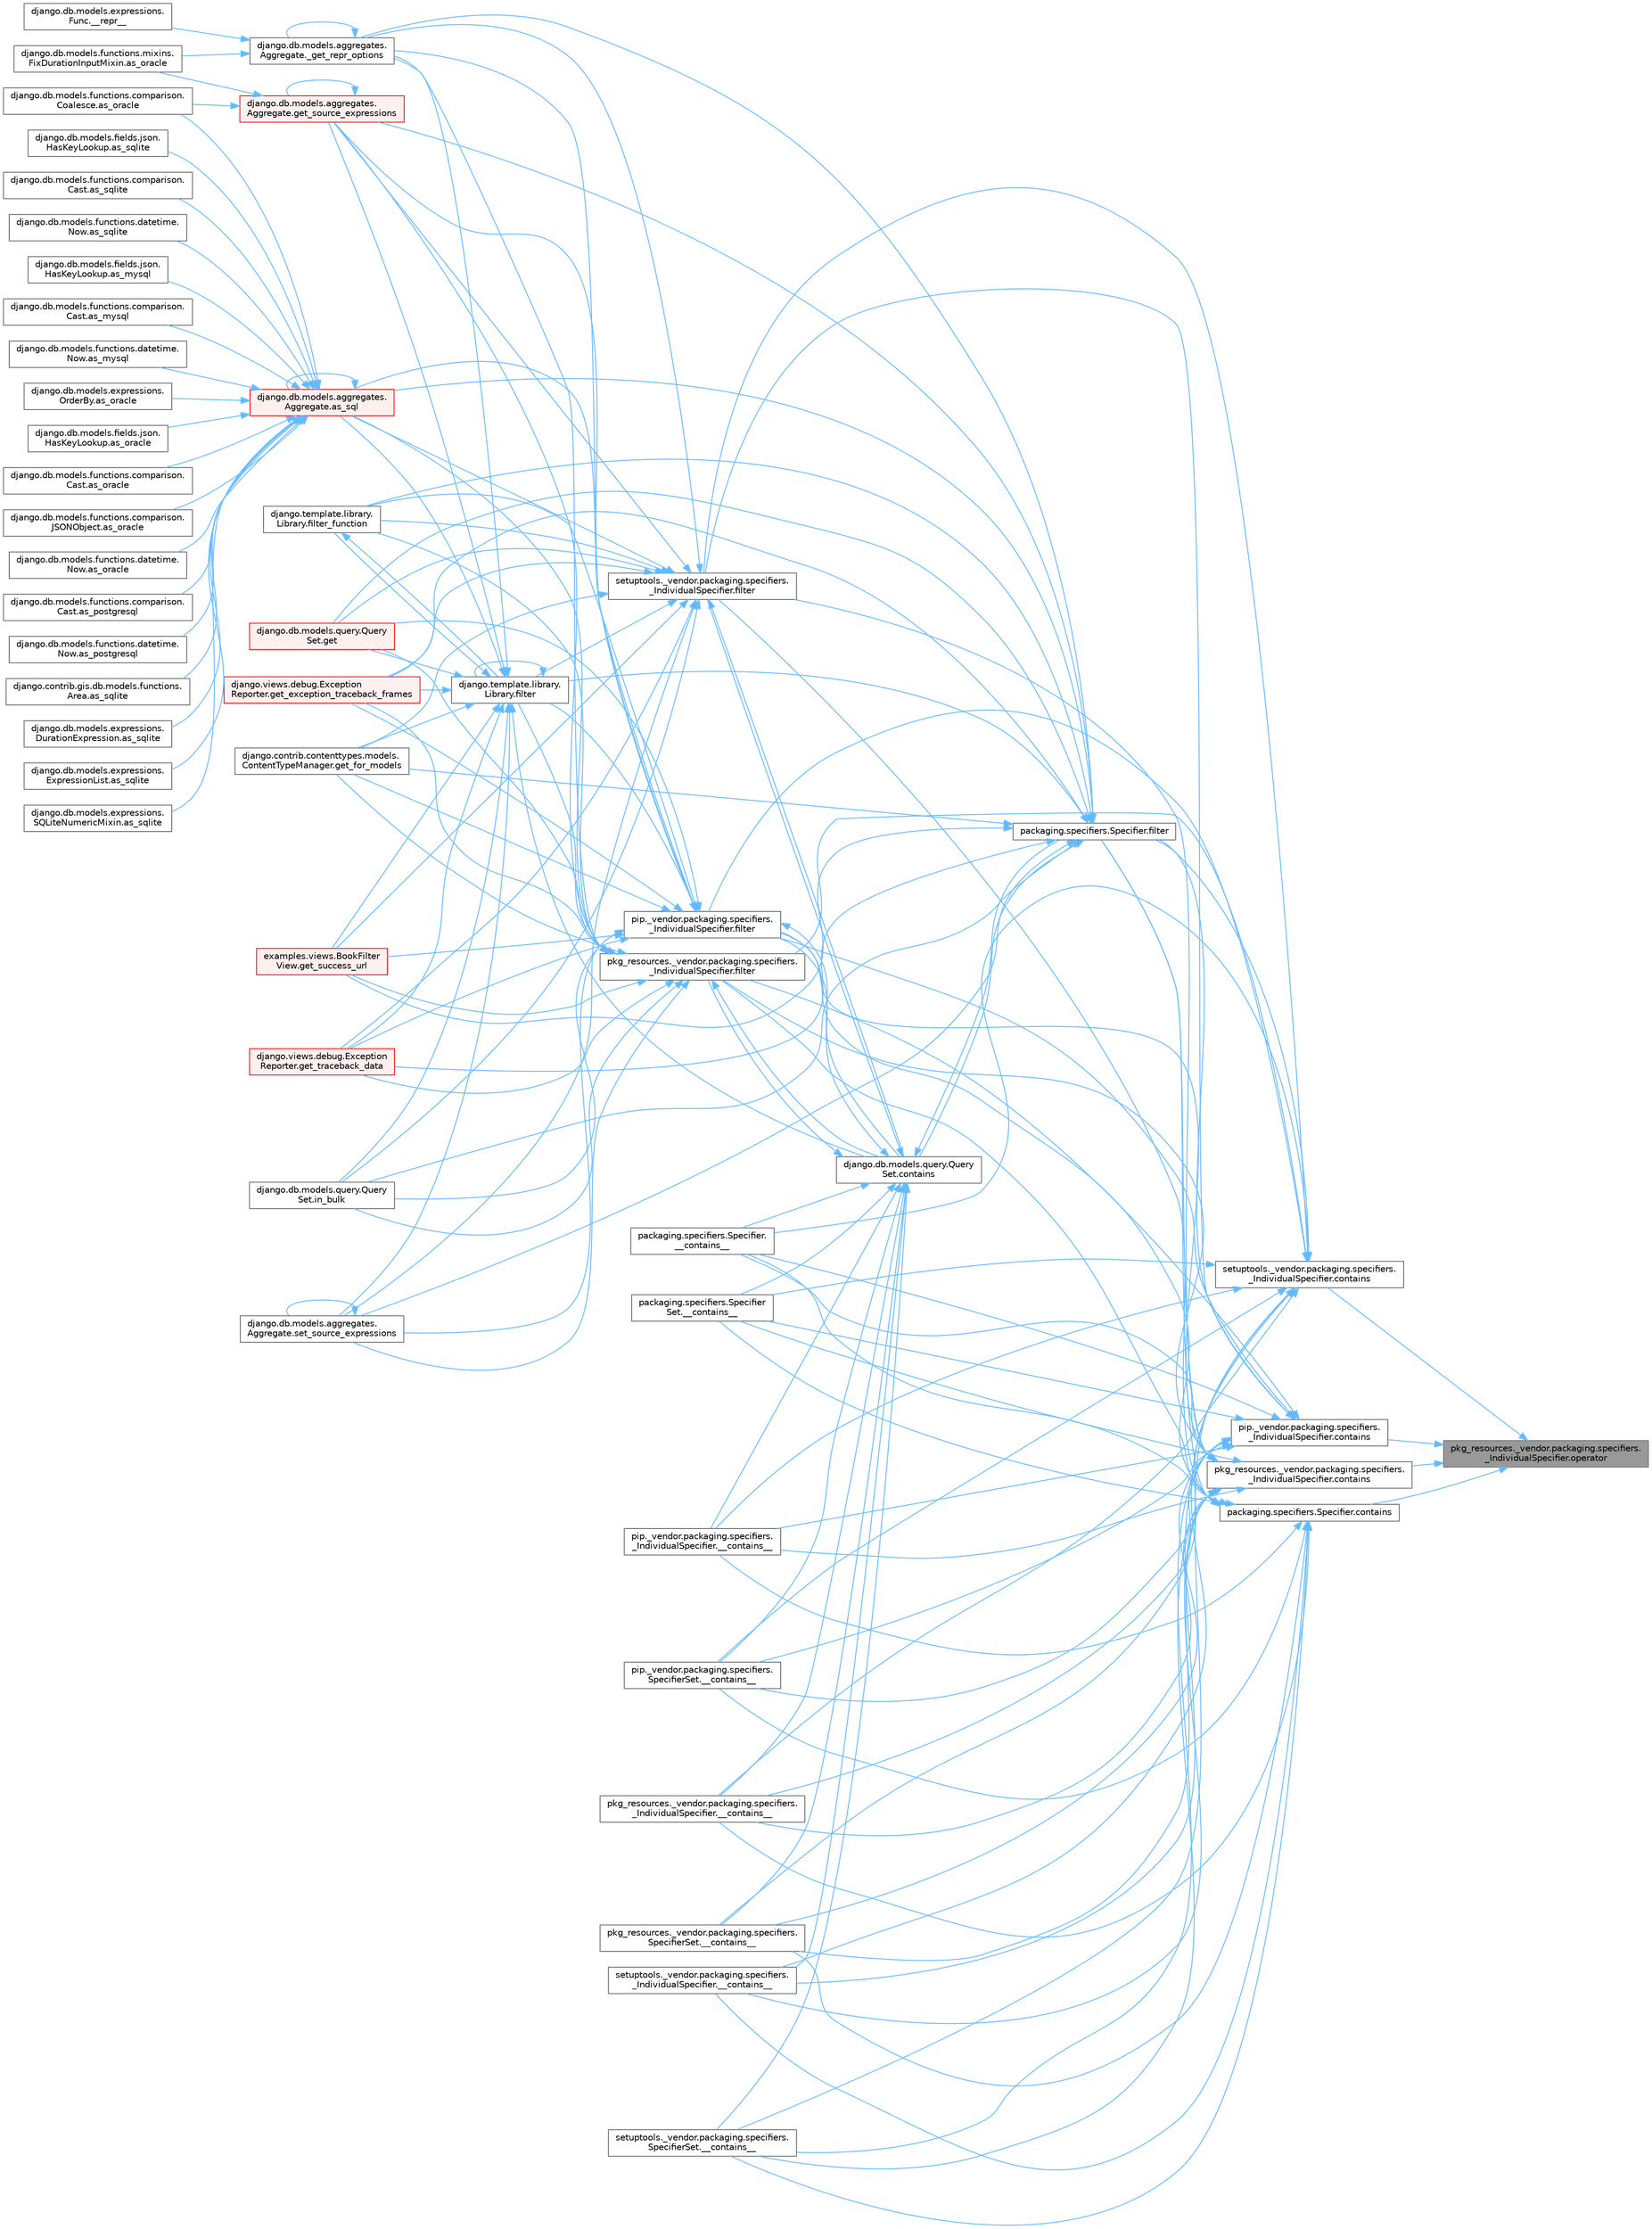 digraph "pkg_resources._vendor.packaging.specifiers._IndividualSpecifier.operator"
{
 // LATEX_PDF_SIZE
  bgcolor="transparent";
  edge [fontname=Helvetica,fontsize=10,labelfontname=Helvetica,labelfontsize=10];
  node [fontname=Helvetica,fontsize=10,shape=box,height=0.2,width=0.4];
  rankdir="RL";
  Node1 [id="Node000001",label="pkg_resources._vendor.packaging.specifiers.\l_IndividualSpecifier.operator",height=0.2,width=0.4,color="gray40", fillcolor="grey60", style="filled", fontcolor="black",tooltip=" "];
  Node1 -> Node2 [id="edge1_Node000001_Node000002",dir="back",color="steelblue1",style="solid",tooltip=" "];
  Node2 [id="Node000002",label="packaging.specifiers.Specifier.contains",height=0.2,width=0.4,color="grey40", fillcolor="white", style="filled",URL="$classpackaging_1_1specifiers_1_1_specifier.html#a782f94ca4b4d15bd461fd4c7a1c64ea1",tooltip=" "];
  Node2 -> Node3 [id="edge2_Node000002_Node000003",dir="back",color="steelblue1",style="solid",tooltip=" "];
  Node3 [id="Node000003",label="packaging.specifiers.Specifier.\l__contains__",height=0.2,width=0.4,color="grey40", fillcolor="white", style="filled",URL="$classpackaging_1_1specifiers_1_1_specifier.html#adc6d0f14bb1eff89499eea42047f3ba1",tooltip=" "];
  Node2 -> Node4 [id="edge3_Node000002_Node000004",dir="back",color="steelblue1",style="solid",tooltip=" "];
  Node4 [id="Node000004",label="packaging.specifiers.Specifier\lSet.__contains__",height=0.2,width=0.4,color="grey40", fillcolor="white", style="filled",URL="$classpackaging_1_1specifiers_1_1_specifier_set.html#afe431232e3df02a4ebec8ed882319eb4",tooltip=" "];
  Node2 -> Node5 [id="edge4_Node000002_Node000005",dir="back",color="steelblue1",style="solid",tooltip=" "];
  Node5 [id="Node000005",label="pip._vendor.packaging.specifiers.\l_IndividualSpecifier.__contains__",height=0.2,width=0.4,color="grey40", fillcolor="white", style="filled",URL="$classpip_1_1__vendor_1_1packaging_1_1specifiers_1_1___individual_specifier.html#a838b430af2f5ab5d2241a7c0bdd0e99e",tooltip=" "];
  Node2 -> Node6 [id="edge5_Node000002_Node000006",dir="back",color="steelblue1",style="solid",tooltip=" "];
  Node6 [id="Node000006",label="pip._vendor.packaging.specifiers.\lSpecifierSet.__contains__",height=0.2,width=0.4,color="grey40", fillcolor="white", style="filled",URL="$classpip_1_1__vendor_1_1packaging_1_1specifiers_1_1_specifier_set.html#a6129bfedcd20834661d4883f7fbaed86",tooltip=" "];
  Node2 -> Node7 [id="edge6_Node000002_Node000007",dir="back",color="steelblue1",style="solid",tooltip=" "];
  Node7 [id="Node000007",label="pkg_resources._vendor.packaging.specifiers.\l_IndividualSpecifier.__contains__",height=0.2,width=0.4,color="grey40", fillcolor="white", style="filled",URL="$classpkg__resources_1_1__vendor_1_1packaging_1_1specifiers_1_1___individual_specifier.html#a2370a23a1faa6987b992d9e69069aa6b",tooltip=" "];
  Node2 -> Node8 [id="edge7_Node000002_Node000008",dir="back",color="steelblue1",style="solid",tooltip=" "];
  Node8 [id="Node000008",label="pkg_resources._vendor.packaging.specifiers.\lSpecifierSet.__contains__",height=0.2,width=0.4,color="grey40", fillcolor="white", style="filled",URL="$classpkg__resources_1_1__vendor_1_1packaging_1_1specifiers_1_1_specifier_set.html#aad5022ca5dea895ec350e338ba308529",tooltip=" "];
  Node2 -> Node9 [id="edge8_Node000002_Node000009",dir="back",color="steelblue1",style="solid",tooltip=" "];
  Node9 [id="Node000009",label="setuptools._vendor.packaging.specifiers.\l_IndividualSpecifier.__contains__",height=0.2,width=0.4,color="grey40", fillcolor="white", style="filled",URL="$classsetuptools_1_1__vendor_1_1packaging_1_1specifiers_1_1___individual_specifier.html#aff90cdb7b48e1e261461d10f6bbe8c5e",tooltip=" "];
  Node2 -> Node10 [id="edge9_Node000002_Node000010",dir="back",color="steelblue1",style="solid",tooltip=" "];
  Node10 [id="Node000010",label="setuptools._vendor.packaging.specifiers.\lSpecifierSet.__contains__",height=0.2,width=0.4,color="grey40", fillcolor="white", style="filled",URL="$classsetuptools_1_1__vendor_1_1packaging_1_1specifiers_1_1_specifier_set.html#a44a6f0f6a924c5c4fb150fff13c089c6",tooltip=" "];
  Node2 -> Node11 [id="edge10_Node000002_Node000011",dir="back",color="steelblue1",style="solid",tooltip=" "];
  Node11 [id="Node000011",label="packaging.specifiers.Specifier.filter",height=0.2,width=0.4,color="grey40", fillcolor="white", style="filled",URL="$classpackaging_1_1specifiers_1_1_specifier.html#a22d9e14c5343d89e742b098b6d7997f7",tooltip=" "];
  Node11 -> Node12 [id="edge11_Node000011_Node000012",dir="back",color="steelblue1",style="solid",tooltip=" "];
  Node12 [id="Node000012",label="django.db.models.aggregates.\lAggregate._get_repr_options",height=0.2,width=0.4,color="grey40", fillcolor="white", style="filled",URL="$classdjango_1_1db_1_1models_1_1aggregates_1_1_aggregate.html#a9256cb09b47d2922447ef2d7e78a9cc7",tooltip=" "];
  Node12 -> Node13 [id="edge12_Node000012_Node000013",dir="back",color="steelblue1",style="solid",tooltip=" "];
  Node13 [id="Node000013",label="django.db.models.expressions.\lFunc.__repr__",height=0.2,width=0.4,color="grey40", fillcolor="white", style="filled",URL="$classdjango_1_1db_1_1models_1_1expressions_1_1_func.html#ad1ef3800339ee0fc7cb10de00f83dc79",tooltip=" "];
  Node12 -> Node12 [id="edge13_Node000012_Node000012",dir="back",color="steelblue1",style="solid",tooltip=" "];
  Node12 -> Node14 [id="edge14_Node000012_Node000014",dir="back",color="steelblue1",style="solid",tooltip=" "];
  Node14 [id="Node000014",label="django.db.models.functions.mixins.\lFixDurationInputMixin.as_oracle",height=0.2,width=0.4,color="grey40", fillcolor="white", style="filled",URL="$classdjango_1_1db_1_1models_1_1functions_1_1mixins_1_1_fix_duration_input_mixin.html#a2e5d6957724a89d03541cc897b6e6e53",tooltip=" "];
  Node11 -> Node15 [id="edge15_Node000011_Node000015",dir="back",color="steelblue1",style="solid",tooltip=" "];
  Node15 [id="Node000015",label="django.db.models.aggregates.\lAggregate.as_sql",height=0.2,width=0.4,color="red", fillcolor="#FFF0F0", style="filled",URL="$classdjango_1_1db_1_1models_1_1aggregates_1_1_aggregate.html#aeb213202f480fabf5956d513efab08d6",tooltip=" "];
  Node15 -> Node16 [id="edge16_Node000015_Node000016",dir="back",color="steelblue1",style="solid",tooltip=" "];
  Node16 [id="Node000016",label="django.db.models.fields.json.\lHasKeyLookup.as_mysql",height=0.2,width=0.4,color="grey40", fillcolor="white", style="filled",URL="$classdjango_1_1db_1_1models_1_1fields_1_1json_1_1_has_key_lookup.html#a10f67427287f2c0ea32513ca6f481e96",tooltip=" "];
  Node15 -> Node17 [id="edge17_Node000015_Node000017",dir="back",color="steelblue1",style="solid",tooltip=" "];
  Node17 [id="Node000017",label="django.db.models.functions.comparison.\lCast.as_mysql",height=0.2,width=0.4,color="grey40", fillcolor="white", style="filled",URL="$classdjango_1_1db_1_1models_1_1functions_1_1comparison_1_1_cast.html#a447737891e955909c6a381529a67a84e",tooltip=" "];
  Node15 -> Node18 [id="edge18_Node000015_Node000018",dir="back",color="steelblue1",style="solid",tooltip=" "];
  Node18 [id="Node000018",label="django.db.models.functions.datetime.\lNow.as_mysql",height=0.2,width=0.4,color="grey40", fillcolor="white", style="filled",URL="$classdjango_1_1db_1_1models_1_1functions_1_1datetime_1_1_now.html#a070a9334fb198086c0c4e96e9725d92b",tooltip=" "];
  Node15 -> Node19 [id="edge19_Node000015_Node000019",dir="back",color="steelblue1",style="solid",tooltip=" "];
  Node19 [id="Node000019",label="django.db.models.expressions.\lOrderBy.as_oracle",height=0.2,width=0.4,color="grey40", fillcolor="white", style="filled",URL="$classdjango_1_1db_1_1models_1_1expressions_1_1_order_by.html#af9b6ede9b0df85d6bcf54f983b3a8f6a",tooltip=" "];
  Node15 -> Node20 [id="edge20_Node000015_Node000020",dir="back",color="steelblue1",style="solid",tooltip=" "];
  Node20 [id="Node000020",label="django.db.models.fields.json.\lHasKeyLookup.as_oracle",height=0.2,width=0.4,color="grey40", fillcolor="white", style="filled",URL="$classdjango_1_1db_1_1models_1_1fields_1_1json_1_1_has_key_lookup.html#afbb88aa4fb23b3ec3acdc695c2f52398",tooltip=" "];
  Node15 -> Node21 [id="edge21_Node000015_Node000021",dir="back",color="steelblue1",style="solid",tooltip=" "];
  Node21 [id="Node000021",label="django.db.models.functions.comparison.\lCast.as_oracle",height=0.2,width=0.4,color="grey40", fillcolor="white", style="filled",URL="$classdjango_1_1db_1_1models_1_1functions_1_1comparison_1_1_cast.html#ad466cd7ca85dc257d9e2718f41a263ec",tooltip=" "];
  Node15 -> Node22 [id="edge22_Node000015_Node000022",dir="back",color="steelblue1",style="solid",tooltip=" "];
  Node22 [id="Node000022",label="django.db.models.functions.comparison.\lCoalesce.as_oracle",height=0.2,width=0.4,color="grey40", fillcolor="white", style="filled",URL="$classdjango_1_1db_1_1models_1_1functions_1_1comparison_1_1_coalesce.html#a1bbeea180ef3ef4d8ba5d51d33d6ef85",tooltip=" "];
  Node15 -> Node23 [id="edge23_Node000015_Node000023",dir="back",color="steelblue1",style="solid",tooltip=" "];
  Node23 [id="Node000023",label="django.db.models.functions.comparison.\lJSONObject.as_oracle",height=0.2,width=0.4,color="grey40", fillcolor="white", style="filled",URL="$classdjango_1_1db_1_1models_1_1functions_1_1comparison_1_1_j_s_o_n_object.html#a4b4fa1161d27b0a9bbbdd0370e9af364",tooltip=" "];
  Node15 -> Node24 [id="edge24_Node000015_Node000024",dir="back",color="steelblue1",style="solid",tooltip=" "];
  Node24 [id="Node000024",label="django.db.models.functions.datetime.\lNow.as_oracle",height=0.2,width=0.4,color="grey40", fillcolor="white", style="filled",URL="$classdjango_1_1db_1_1models_1_1functions_1_1datetime_1_1_now.html#ad5e1ae918a5c4d39f675f98280440538",tooltip=" "];
  Node15 -> Node25 [id="edge25_Node000015_Node000025",dir="back",color="steelblue1",style="solid",tooltip=" "];
  Node25 [id="Node000025",label="django.db.models.functions.comparison.\lCast.as_postgresql",height=0.2,width=0.4,color="grey40", fillcolor="white", style="filled",URL="$classdjango_1_1db_1_1models_1_1functions_1_1comparison_1_1_cast.html#ae51aa6aa6fe8ca7064d8bca2f8e05188",tooltip=" "];
  Node15 -> Node26 [id="edge26_Node000015_Node000026",dir="back",color="steelblue1",style="solid",tooltip=" "];
  Node26 [id="Node000026",label="django.db.models.functions.datetime.\lNow.as_postgresql",height=0.2,width=0.4,color="grey40", fillcolor="white", style="filled",URL="$classdjango_1_1db_1_1models_1_1functions_1_1datetime_1_1_now.html#af1402a88867fc6d69f3f56f655f37fca",tooltip=" "];
  Node15 -> Node15 [id="edge27_Node000015_Node000015",dir="back",color="steelblue1",style="solid",tooltip=" "];
  Node15 -> Node27 [id="edge28_Node000015_Node000027",dir="back",color="steelblue1",style="solid",tooltip=" "];
  Node27 [id="Node000027",label="django.contrib.gis.db.models.functions.\lArea.as_sqlite",height=0.2,width=0.4,color="grey40", fillcolor="white", style="filled",URL="$classdjango_1_1contrib_1_1gis_1_1db_1_1models_1_1functions_1_1_area.html#ab8bfa3d35d4368e04318069dd28bd2ca",tooltip=" "];
  Node15 -> Node28 [id="edge29_Node000015_Node000028",dir="back",color="steelblue1",style="solid",tooltip=" "];
  Node28 [id="Node000028",label="django.db.models.expressions.\lDurationExpression.as_sqlite",height=0.2,width=0.4,color="grey40", fillcolor="white", style="filled",URL="$classdjango_1_1db_1_1models_1_1expressions_1_1_duration_expression.html#a5f33f70ca03904ce9b2e9824652e9fff",tooltip=" "];
  Node15 -> Node29 [id="edge30_Node000015_Node000029",dir="back",color="steelblue1",style="solid",tooltip=" "];
  Node29 [id="Node000029",label="django.db.models.expressions.\lExpressionList.as_sqlite",height=0.2,width=0.4,color="grey40", fillcolor="white", style="filled",URL="$classdjango_1_1db_1_1models_1_1expressions_1_1_expression_list.html#ae577275a98dec786535830e8d24aa13e",tooltip=" "];
  Node15 -> Node30 [id="edge31_Node000015_Node000030",dir="back",color="steelblue1",style="solid",tooltip=" "];
  Node30 [id="Node000030",label="django.db.models.expressions.\lSQLiteNumericMixin.as_sqlite",height=0.2,width=0.4,color="grey40", fillcolor="white", style="filled",URL="$classdjango_1_1db_1_1models_1_1expressions_1_1_s_q_lite_numeric_mixin.html#a7c649b97074b00e095c4ee2b3bc62482",tooltip=" "];
  Node15 -> Node31 [id="edge32_Node000015_Node000031",dir="back",color="steelblue1",style="solid",tooltip=" "];
  Node31 [id="Node000031",label="django.db.models.fields.json.\lHasKeyLookup.as_sqlite",height=0.2,width=0.4,color="grey40", fillcolor="white", style="filled",URL="$classdjango_1_1db_1_1models_1_1fields_1_1json_1_1_has_key_lookup.html#aaa01efd0fa197e203c40f6f05b000141",tooltip=" "];
  Node15 -> Node32 [id="edge33_Node000015_Node000032",dir="back",color="steelblue1",style="solid",tooltip=" "];
  Node32 [id="Node000032",label="django.db.models.functions.comparison.\lCast.as_sqlite",height=0.2,width=0.4,color="grey40", fillcolor="white", style="filled",URL="$classdjango_1_1db_1_1models_1_1functions_1_1comparison_1_1_cast.html#a1943b51797a168ff6a3ad37005086d8c",tooltip=" "];
  Node15 -> Node33 [id="edge34_Node000015_Node000033",dir="back",color="steelblue1",style="solid",tooltip=" "];
  Node33 [id="Node000033",label="django.db.models.functions.datetime.\lNow.as_sqlite",height=0.2,width=0.4,color="grey40", fillcolor="white", style="filled",URL="$classdjango_1_1db_1_1models_1_1functions_1_1datetime_1_1_now.html#a5525700866738572645141dd6f2ef41c",tooltip=" "];
  Node11 -> Node44 [id="edge35_Node000011_Node000044",dir="back",color="steelblue1",style="solid",tooltip=" "];
  Node44 [id="Node000044",label="django.db.models.query.Query\lSet.contains",height=0.2,width=0.4,color="grey40", fillcolor="white", style="filled",URL="$classdjango_1_1db_1_1models_1_1query_1_1_query_set.html#a242e569a4bce6723adc3e71fdc69b70f",tooltip=" "];
  Node44 -> Node3 [id="edge36_Node000044_Node000003",dir="back",color="steelblue1",style="solid",tooltip=" "];
  Node44 -> Node4 [id="edge37_Node000044_Node000004",dir="back",color="steelblue1",style="solid",tooltip=" "];
  Node44 -> Node5 [id="edge38_Node000044_Node000005",dir="back",color="steelblue1",style="solid",tooltip=" "];
  Node44 -> Node6 [id="edge39_Node000044_Node000006",dir="back",color="steelblue1",style="solid",tooltip=" "];
  Node44 -> Node7 [id="edge40_Node000044_Node000007",dir="back",color="steelblue1",style="solid",tooltip=" "];
  Node44 -> Node8 [id="edge41_Node000044_Node000008",dir="back",color="steelblue1",style="solid",tooltip=" "];
  Node44 -> Node9 [id="edge42_Node000044_Node000009",dir="back",color="steelblue1",style="solid",tooltip=" "];
  Node44 -> Node10 [id="edge43_Node000044_Node000010",dir="back",color="steelblue1",style="solid",tooltip=" "];
  Node44 -> Node11 [id="edge44_Node000044_Node000011",dir="back",color="steelblue1",style="solid",tooltip=" "];
  Node44 -> Node45 [id="edge45_Node000044_Node000045",dir="back",color="steelblue1",style="solid",tooltip=" "];
  Node45 [id="Node000045",label="pip._vendor.packaging.specifiers.\l_IndividualSpecifier.filter",height=0.2,width=0.4,color="grey40", fillcolor="white", style="filled",URL="$classpip_1_1__vendor_1_1packaging_1_1specifiers_1_1___individual_specifier.html#a6203976cfa5ddd6a1f47f8dfe0669fd7",tooltip=" "];
  Node45 -> Node12 [id="edge46_Node000045_Node000012",dir="back",color="steelblue1",style="solid",tooltip=" "];
  Node45 -> Node15 [id="edge47_Node000045_Node000015",dir="back",color="steelblue1",style="solid",tooltip=" "];
  Node45 -> Node44 [id="edge48_Node000045_Node000044",dir="back",color="steelblue1",style="solid",tooltip=" "];
  Node45 -> Node46 [id="edge49_Node000045_Node000046",dir="back",color="steelblue1",style="solid",tooltip=" "];
  Node46 [id="Node000046",label="django.template.library.\lLibrary.filter",height=0.2,width=0.4,color="grey40", fillcolor="white", style="filled",URL="$classdjango_1_1template_1_1library_1_1_library.html#ac67bb1211ffc0354d5bf33029a58aa43",tooltip=" "];
  Node46 -> Node12 [id="edge50_Node000046_Node000012",dir="back",color="steelblue1",style="solid",tooltip=" "];
  Node46 -> Node15 [id="edge51_Node000046_Node000015",dir="back",color="steelblue1",style="solid",tooltip=" "];
  Node46 -> Node44 [id="edge52_Node000046_Node000044",dir="back",color="steelblue1",style="solid",tooltip=" "];
  Node46 -> Node46 [id="edge53_Node000046_Node000046",dir="back",color="steelblue1",style="solid",tooltip=" "];
  Node46 -> Node47 [id="edge54_Node000046_Node000047",dir="back",color="steelblue1",style="solid",tooltip=" "];
  Node47 [id="Node000047",label="django.template.library.\lLibrary.filter_function",height=0.2,width=0.4,color="grey40", fillcolor="white", style="filled",URL="$classdjango_1_1template_1_1library_1_1_library.html#ac31ca4b9799430f0623aea9d177a04dc",tooltip=" "];
  Node47 -> Node46 [id="edge55_Node000047_Node000046",dir="back",color="steelblue1",style="solid",tooltip=" "];
  Node46 -> Node48 [id="edge56_Node000046_Node000048",dir="back",color="steelblue1",style="solid",tooltip=" "];
  Node48 [id="Node000048",label="django.db.models.query.Query\lSet.get",height=0.2,width=0.4,color="red", fillcolor="#FFF0F0", style="filled",URL="$classdjango_1_1db_1_1models_1_1query_1_1_query_set.html#afe9afa909843984d4fa4c2555f0f1310",tooltip=" "];
  Node46 -> Node2611 [id="edge57_Node000046_Node002611",dir="back",color="steelblue1",style="solid",tooltip=" "];
  Node2611 [id="Node002611",label="django.views.debug.Exception\lReporter.get_exception_traceback_frames",height=0.2,width=0.4,color="red", fillcolor="#FFF0F0", style="filled",URL="$classdjango_1_1views_1_1debug_1_1_exception_reporter.html#a326b08b3941038a5504f8e0a846bae68",tooltip=" "];
  Node46 -> Node695 [id="edge58_Node000046_Node000695",dir="back",color="steelblue1",style="solid",tooltip=" "];
  Node695 [id="Node000695",label="django.contrib.contenttypes.models.\lContentTypeManager.get_for_models",height=0.2,width=0.4,color="grey40", fillcolor="white", style="filled",URL="$classdjango_1_1contrib_1_1contenttypes_1_1models_1_1_content_type_manager.html#a541a2e215680799739b6f8c1b19ddda4",tooltip=" "];
  Node46 -> Node2613 [id="edge59_Node000046_Node002613",dir="back",color="steelblue1",style="solid",tooltip=" "];
  Node2613 [id="Node002613",label="django.db.models.aggregates.\lAggregate.get_source_expressions",height=0.2,width=0.4,color="red", fillcolor="#FFF0F0", style="filled",URL="$classdjango_1_1db_1_1models_1_1aggregates_1_1_aggregate.html#a4a47839518c013f780a931e4bcf2d4f1",tooltip=" "];
  Node2613 -> Node22 [id="edge60_Node002613_Node000022",dir="back",color="steelblue1",style="solid",tooltip=" "];
  Node2613 -> Node14 [id="edge61_Node002613_Node000014",dir="back",color="steelblue1",style="solid",tooltip=" "];
  Node2613 -> Node2613 [id="edge62_Node002613_Node002613",dir="back",color="steelblue1",style="solid",tooltip=" "];
  Node46 -> Node2615 [id="edge63_Node000046_Node002615",dir="back",color="steelblue1",style="solid",tooltip=" "];
  Node2615 [id="Node002615",label="examples.views.BookFilter\lView.get_success_url",height=0.2,width=0.4,color="red", fillcolor="#FFF0F0", style="filled",URL="$classexamples_1_1views_1_1_book_filter_view.html#aa2850ac24b9acf2933ac3db160ee5a56",tooltip=" "];
  Node46 -> Node159 [id="edge64_Node000046_Node000159",dir="back",color="steelblue1",style="solid",tooltip=" "];
  Node159 [id="Node000159",label="django.views.debug.Exception\lReporter.get_traceback_data",height=0.2,width=0.4,color="red", fillcolor="#FFF0F0", style="filled",URL="$classdjango_1_1views_1_1debug_1_1_exception_reporter.html#ada9d00ba4c901b186db405e92ebbc211",tooltip=" "];
  Node46 -> Node2616 [id="edge65_Node000046_Node002616",dir="back",color="steelblue1",style="solid",tooltip=" "];
  Node2616 [id="Node002616",label="django.db.models.query.Query\lSet.in_bulk",height=0.2,width=0.4,color="grey40", fillcolor="white", style="filled",URL="$classdjango_1_1db_1_1models_1_1query_1_1_query_set.html#a5958a37586e4e5a39b6b2f8e3fa65d86",tooltip=" "];
  Node46 -> Node2617 [id="edge66_Node000046_Node002617",dir="back",color="steelblue1",style="solid",tooltip=" "];
  Node2617 [id="Node002617",label="django.db.models.aggregates.\lAggregate.set_source_expressions",height=0.2,width=0.4,color="grey40", fillcolor="white", style="filled",URL="$classdjango_1_1db_1_1models_1_1aggregates_1_1_aggregate.html#ae123c87f582b2a3de60590013454b69f",tooltip=" "];
  Node2617 -> Node2617 [id="edge67_Node002617_Node002617",dir="back",color="steelblue1",style="solid",tooltip=" "];
  Node45 -> Node47 [id="edge68_Node000045_Node000047",dir="back",color="steelblue1",style="solid",tooltip=" "];
  Node45 -> Node48 [id="edge69_Node000045_Node000048",dir="back",color="steelblue1",style="solid",tooltip=" "];
  Node45 -> Node2611 [id="edge70_Node000045_Node002611",dir="back",color="steelblue1",style="solid",tooltip=" "];
  Node45 -> Node695 [id="edge71_Node000045_Node000695",dir="back",color="steelblue1",style="solid",tooltip=" "];
  Node45 -> Node2613 [id="edge72_Node000045_Node002613",dir="back",color="steelblue1",style="solid",tooltip=" "];
  Node45 -> Node2615 [id="edge73_Node000045_Node002615",dir="back",color="steelblue1",style="solid",tooltip=" "];
  Node45 -> Node159 [id="edge74_Node000045_Node000159",dir="back",color="steelblue1",style="solid",tooltip=" "];
  Node45 -> Node2616 [id="edge75_Node000045_Node002616",dir="back",color="steelblue1",style="solid",tooltip=" "];
  Node45 -> Node2617 [id="edge76_Node000045_Node002617",dir="back",color="steelblue1",style="solid",tooltip=" "];
  Node44 -> Node3178 [id="edge77_Node000044_Node003178",dir="back",color="steelblue1",style="solid",tooltip=" "];
  Node3178 [id="Node003178",label="pkg_resources._vendor.packaging.specifiers.\l_IndividualSpecifier.filter",height=0.2,width=0.4,color="grey40", fillcolor="white", style="filled",URL="$classpkg__resources_1_1__vendor_1_1packaging_1_1specifiers_1_1___individual_specifier.html#ad284c0e05b23f4b6838266492c00fc3e",tooltip=" "];
  Node3178 -> Node12 [id="edge78_Node003178_Node000012",dir="back",color="steelblue1",style="solid",tooltip=" "];
  Node3178 -> Node15 [id="edge79_Node003178_Node000015",dir="back",color="steelblue1",style="solid",tooltip=" "];
  Node3178 -> Node44 [id="edge80_Node003178_Node000044",dir="back",color="steelblue1",style="solid",tooltip=" "];
  Node3178 -> Node46 [id="edge81_Node003178_Node000046",dir="back",color="steelblue1",style="solid",tooltip=" "];
  Node3178 -> Node47 [id="edge82_Node003178_Node000047",dir="back",color="steelblue1",style="solid",tooltip=" "];
  Node3178 -> Node48 [id="edge83_Node003178_Node000048",dir="back",color="steelblue1",style="solid",tooltip=" "];
  Node3178 -> Node2611 [id="edge84_Node003178_Node002611",dir="back",color="steelblue1",style="solid",tooltip=" "];
  Node3178 -> Node695 [id="edge85_Node003178_Node000695",dir="back",color="steelblue1",style="solid",tooltip=" "];
  Node3178 -> Node2613 [id="edge86_Node003178_Node002613",dir="back",color="steelblue1",style="solid",tooltip=" "];
  Node3178 -> Node2615 [id="edge87_Node003178_Node002615",dir="back",color="steelblue1",style="solid",tooltip=" "];
  Node3178 -> Node159 [id="edge88_Node003178_Node000159",dir="back",color="steelblue1",style="solid",tooltip=" "];
  Node3178 -> Node2616 [id="edge89_Node003178_Node002616",dir="back",color="steelblue1",style="solid",tooltip=" "];
  Node3178 -> Node2617 [id="edge90_Node003178_Node002617",dir="back",color="steelblue1",style="solid",tooltip=" "];
  Node44 -> Node3179 [id="edge91_Node000044_Node003179",dir="back",color="steelblue1",style="solid",tooltip=" "];
  Node3179 [id="Node003179",label="setuptools._vendor.packaging.specifiers.\l_IndividualSpecifier.filter",height=0.2,width=0.4,color="grey40", fillcolor="white", style="filled",URL="$classsetuptools_1_1__vendor_1_1packaging_1_1specifiers_1_1___individual_specifier.html#a7f35b396bffe2a5276887eda17fd660b",tooltip=" "];
  Node3179 -> Node12 [id="edge92_Node003179_Node000012",dir="back",color="steelblue1",style="solid",tooltip=" "];
  Node3179 -> Node15 [id="edge93_Node003179_Node000015",dir="back",color="steelblue1",style="solid",tooltip=" "];
  Node3179 -> Node44 [id="edge94_Node003179_Node000044",dir="back",color="steelblue1",style="solid",tooltip=" "];
  Node3179 -> Node46 [id="edge95_Node003179_Node000046",dir="back",color="steelblue1",style="solid",tooltip=" "];
  Node3179 -> Node47 [id="edge96_Node003179_Node000047",dir="back",color="steelblue1",style="solid",tooltip=" "];
  Node3179 -> Node48 [id="edge97_Node003179_Node000048",dir="back",color="steelblue1",style="solid",tooltip=" "];
  Node3179 -> Node2611 [id="edge98_Node003179_Node002611",dir="back",color="steelblue1",style="solid",tooltip=" "];
  Node3179 -> Node695 [id="edge99_Node003179_Node000695",dir="back",color="steelblue1",style="solid",tooltip=" "];
  Node3179 -> Node2613 [id="edge100_Node003179_Node002613",dir="back",color="steelblue1",style="solid",tooltip=" "];
  Node3179 -> Node2615 [id="edge101_Node003179_Node002615",dir="back",color="steelblue1",style="solid",tooltip=" "];
  Node3179 -> Node159 [id="edge102_Node003179_Node000159",dir="back",color="steelblue1",style="solid",tooltip=" "];
  Node3179 -> Node2616 [id="edge103_Node003179_Node002616",dir="back",color="steelblue1",style="solid",tooltip=" "];
  Node3179 -> Node2617 [id="edge104_Node003179_Node002617",dir="back",color="steelblue1",style="solid",tooltip=" "];
  Node11 -> Node46 [id="edge105_Node000011_Node000046",dir="back",color="steelblue1",style="solid",tooltip=" "];
  Node11 -> Node47 [id="edge106_Node000011_Node000047",dir="back",color="steelblue1",style="solid",tooltip=" "];
  Node11 -> Node48 [id="edge107_Node000011_Node000048",dir="back",color="steelblue1",style="solid",tooltip=" "];
  Node11 -> Node2611 [id="edge108_Node000011_Node002611",dir="back",color="steelblue1",style="solid",tooltip=" "];
  Node11 -> Node695 [id="edge109_Node000011_Node000695",dir="back",color="steelblue1",style="solid",tooltip=" "];
  Node11 -> Node2613 [id="edge110_Node000011_Node002613",dir="back",color="steelblue1",style="solid",tooltip=" "];
  Node11 -> Node2615 [id="edge111_Node000011_Node002615",dir="back",color="steelblue1",style="solid",tooltip=" "];
  Node11 -> Node159 [id="edge112_Node000011_Node000159",dir="back",color="steelblue1",style="solid",tooltip=" "];
  Node11 -> Node2616 [id="edge113_Node000011_Node002616",dir="back",color="steelblue1",style="solid",tooltip=" "];
  Node11 -> Node2617 [id="edge114_Node000011_Node002617",dir="back",color="steelblue1",style="solid",tooltip=" "];
  Node2 -> Node45 [id="edge115_Node000002_Node000045",dir="back",color="steelblue1",style="solid",tooltip=" "];
  Node2 -> Node3178 [id="edge116_Node000002_Node003178",dir="back",color="steelblue1",style="solid",tooltip=" "];
  Node2 -> Node3179 [id="edge117_Node000002_Node003179",dir="back",color="steelblue1",style="solid",tooltip=" "];
  Node1 -> Node3180 [id="edge118_Node000001_Node003180",dir="back",color="steelblue1",style="solid",tooltip=" "];
  Node3180 [id="Node003180",label="pip._vendor.packaging.specifiers.\l_IndividualSpecifier.contains",height=0.2,width=0.4,color="grey40", fillcolor="white", style="filled",URL="$classpip_1_1__vendor_1_1packaging_1_1specifiers_1_1___individual_specifier.html#a0225ec2329bc258c9ff7d62a4ad6dde5",tooltip=" "];
  Node3180 -> Node3 [id="edge119_Node003180_Node000003",dir="back",color="steelblue1",style="solid",tooltip=" "];
  Node3180 -> Node4 [id="edge120_Node003180_Node000004",dir="back",color="steelblue1",style="solid",tooltip=" "];
  Node3180 -> Node5 [id="edge121_Node003180_Node000005",dir="back",color="steelblue1",style="solid",tooltip=" "];
  Node3180 -> Node6 [id="edge122_Node003180_Node000006",dir="back",color="steelblue1",style="solid",tooltip=" "];
  Node3180 -> Node7 [id="edge123_Node003180_Node000007",dir="back",color="steelblue1",style="solid",tooltip=" "];
  Node3180 -> Node8 [id="edge124_Node003180_Node000008",dir="back",color="steelblue1",style="solid",tooltip=" "];
  Node3180 -> Node9 [id="edge125_Node003180_Node000009",dir="back",color="steelblue1",style="solid",tooltip=" "];
  Node3180 -> Node10 [id="edge126_Node003180_Node000010",dir="back",color="steelblue1",style="solid",tooltip=" "];
  Node3180 -> Node11 [id="edge127_Node003180_Node000011",dir="back",color="steelblue1",style="solid",tooltip=" "];
  Node3180 -> Node45 [id="edge128_Node003180_Node000045",dir="back",color="steelblue1",style="solid",tooltip=" "];
  Node3180 -> Node3178 [id="edge129_Node003180_Node003178",dir="back",color="steelblue1",style="solid",tooltip=" "];
  Node3180 -> Node3179 [id="edge130_Node003180_Node003179",dir="back",color="steelblue1",style="solid",tooltip=" "];
  Node1 -> Node3181 [id="edge131_Node000001_Node003181",dir="back",color="steelblue1",style="solid",tooltip=" "];
  Node3181 [id="Node003181",label="pkg_resources._vendor.packaging.specifiers.\l_IndividualSpecifier.contains",height=0.2,width=0.4,color="grey40", fillcolor="white", style="filled",URL="$classpkg__resources_1_1__vendor_1_1packaging_1_1specifiers_1_1___individual_specifier.html#ad490fa0c3edddc0b101c1f2a13af7644",tooltip=" "];
  Node3181 -> Node3 [id="edge132_Node003181_Node000003",dir="back",color="steelblue1",style="solid",tooltip=" "];
  Node3181 -> Node4 [id="edge133_Node003181_Node000004",dir="back",color="steelblue1",style="solid",tooltip=" "];
  Node3181 -> Node5 [id="edge134_Node003181_Node000005",dir="back",color="steelblue1",style="solid",tooltip=" "];
  Node3181 -> Node6 [id="edge135_Node003181_Node000006",dir="back",color="steelblue1",style="solid",tooltip=" "];
  Node3181 -> Node7 [id="edge136_Node003181_Node000007",dir="back",color="steelblue1",style="solid",tooltip=" "];
  Node3181 -> Node8 [id="edge137_Node003181_Node000008",dir="back",color="steelblue1",style="solid",tooltip=" "];
  Node3181 -> Node9 [id="edge138_Node003181_Node000009",dir="back",color="steelblue1",style="solid",tooltip=" "];
  Node3181 -> Node10 [id="edge139_Node003181_Node000010",dir="back",color="steelblue1",style="solid",tooltip=" "];
  Node3181 -> Node11 [id="edge140_Node003181_Node000011",dir="back",color="steelblue1",style="solid",tooltip=" "];
  Node3181 -> Node45 [id="edge141_Node003181_Node000045",dir="back",color="steelblue1",style="solid",tooltip=" "];
  Node3181 -> Node3178 [id="edge142_Node003181_Node003178",dir="back",color="steelblue1",style="solid",tooltip=" "];
  Node3181 -> Node3179 [id="edge143_Node003181_Node003179",dir="back",color="steelblue1",style="solid",tooltip=" "];
  Node1 -> Node3182 [id="edge144_Node000001_Node003182",dir="back",color="steelblue1",style="solid",tooltip=" "];
  Node3182 [id="Node003182",label="setuptools._vendor.packaging.specifiers.\l_IndividualSpecifier.contains",height=0.2,width=0.4,color="grey40", fillcolor="white", style="filled",URL="$classsetuptools_1_1__vendor_1_1packaging_1_1specifiers_1_1___individual_specifier.html#aed6d984e133bfe928b2ee6e1315a1d00",tooltip=" "];
  Node3182 -> Node3 [id="edge145_Node003182_Node000003",dir="back",color="steelblue1",style="solid",tooltip=" "];
  Node3182 -> Node4 [id="edge146_Node003182_Node000004",dir="back",color="steelblue1",style="solid",tooltip=" "];
  Node3182 -> Node5 [id="edge147_Node003182_Node000005",dir="back",color="steelblue1",style="solid",tooltip=" "];
  Node3182 -> Node6 [id="edge148_Node003182_Node000006",dir="back",color="steelblue1",style="solid",tooltip=" "];
  Node3182 -> Node7 [id="edge149_Node003182_Node000007",dir="back",color="steelblue1",style="solid",tooltip=" "];
  Node3182 -> Node8 [id="edge150_Node003182_Node000008",dir="back",color="steelblue1",style="solid",tooltip=" "];
  Node3182 -> Node9 [id="edge151_Node003182_Node000009",dir="back",color="steelblue1",style="solid",tooltip=" "];
  Node3182 -> Node10 [id="edge152_Node003182_Node000010",dir="back",color="steelblue1",style="solid",tooltip=" "];
  Node3182 -> Node11 [id="edge153_Node003182_Node000011",dir="back",color="steelblue1",style="solid",tooltip=" "];
  Node3182 -> Node45 [id="edge154_Node003182_Node000045",dir="back",color="steelblue1",style="solid",tooltip=" "];
  Node3182 -> Node3178 [id="edge155_Node003182_Node003178",dir="back",color="steelblue1",style="solid",tooltip=" "];
  Node3182 -> Node3179 [id="edge156_Node003182_Node003179",dir="back",color="steelblue1",style="solid",tooltip=" "];
}
